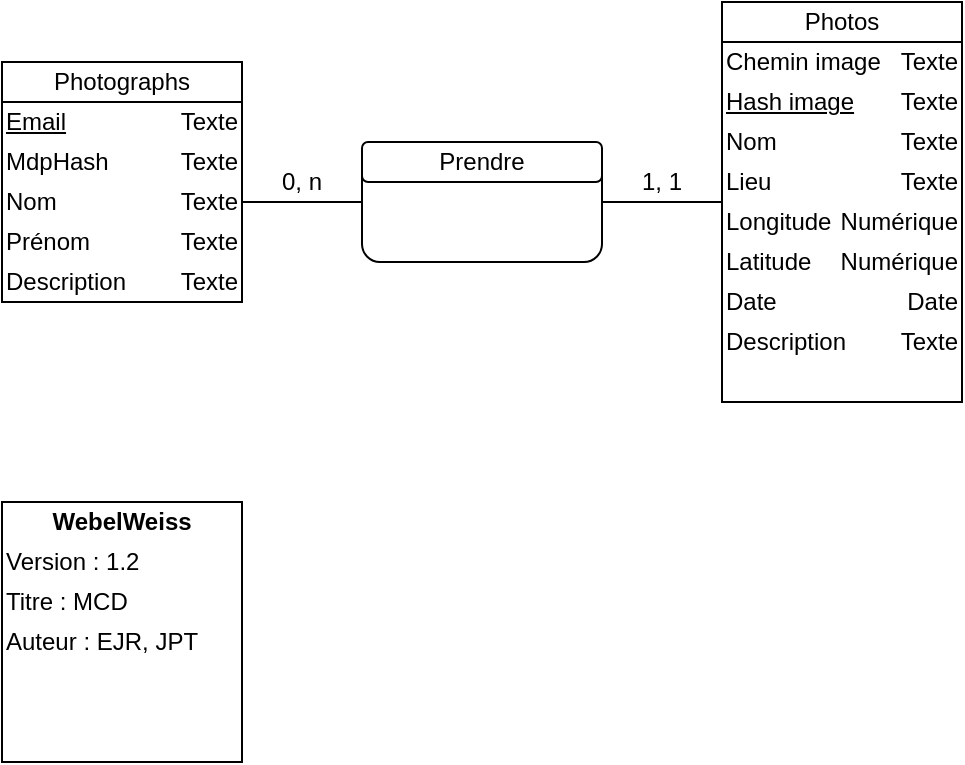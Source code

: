 <mxfile version="14.6.5" type="device"><diagram id="pc-O46RW2Ofjf9m6MgSQ" name="Page-1"><mxGraphModel dx="825" dy="482" grid="1" gridSize="10" guides="1" tooltips="1" connect="1" arrows="1" fold="1" page="1" pageScale="1" pageWidth="1169" pageHeight="827" background="none" math="0" shadow="0"><root><mxCell id="0"/><mxCell id="1" parent="0"/><mxCell id="c2TFCg1VxHiB2nRwTz7u-43" value="" style="group;container=1;" parent="1" vertex="1" connectable="0"><mxGeometry x="120" y="100" width="120" height="120" as="geometry"/></mxCell><mxCell id="c2TFCg1VxHiB2nRwTz7u-1" value="" style="rounded=0;whiteSpace=wrap;html=1;" parent="c2TFCg1VxHiB2nRwTz7u-43" vertex="1"><mxGeometry y="20" width="120" height="100" as="geometry"/></mxCell><mxCell id="c2TFCg1VxHiB2nRwTz7u-2" value="" style="rounded=0;whiteSpace=wrap;html=1;" parent="c2TFCg1VxHiB2nRwTz7u-43" vertex="1"><mxGeometry width="120" height="20" as="geometry"/></mxCell><mxCell id="c2TFCg1VxHiB2nRwTz7u-3" value="Photographs" style="text;html=1;strokeColor=none;fillColor=none;align=center;verticalAlign=middle;whiteSpace=wrap;rounded=0;" parent="c2TFCg1VxHiB2nRwTz7u-43" vertex="1"><mxGeometry width="120" height="20" as="geometry"/></mxCell><mxCell id="c2TFCg1VxHiB2nRwTz7u-13" value="&lt;u&gt;Email&lt;/u&gt;" style="text;html=1;strokeColor=none;fillColor=none;align=left;verticalAlign=middle;whiteSpace=wrap;rounded=0;" parent="c2TFCg1VxHiB2nRwTz7u-43" vertex="1"><mxGeometry y="20" width="60" height="20" as="geometry"/></mxCell><mxCell id="c2TFCg1VxHiB2nRwTz7u-14" value="Texte" style="text;html=1;strokeColor=none;fillColor=none;align=right;verticalAlign=middle;whiteSpace=wrap;rounded=0;" parent="c2TFCg1VxHiB2nRwTz7u-43" vertex="1"><mxGeometry x="60" y="20" width="60" height="20" as="geometry"/></mxCell><mxCell id="c2TFCg1VxHiB2nRwTz7u-15" value="Nom" style="text;html=1;strokeColor=none;fillColor=none;align=left;verticalAlign=middle;whiteSpace=wrap;rounded=0;" parent="c2TFCg1VxHiB2nRwTz7u-43" vertex="1"><mxGeometry y="60" width="60" height="20" as="geometry"/></mxCell><mxCell id="c2TFCg1VxHiB2nRwTz7u-16" value="Texte" style="text;html=1;strokeColor=none;fillColor=none;align=right;verticalAlign=middle;whiteSpace=wrap;rounded=0;" parent="c2TFCg1VxHiB2nRwTz7u-43" vertex="1"><mxGeometry x="60" y="60" width="60" height="20" as="geometry"/></mxCell><mxCell id="c2TFCg1VxHiB2nRwTz7u-17" value="Prénom" style="text;html=1;strokeColor=none;fillColor=none;align=left;verticalAlign=middle;whiteSpace=wrap;rounded=0;" parent="c2TFCg1VxHiB2nRwTz7u-43" vertex="1"><mxGeometry y="80" width="60" height="20" as="geometry"/></mxCell><mxCell id="c2TFCg1VxHiB2nRwTz7u-30" value="Description" style="text;html=1;strokeColor=none;fillColor=none;align=left;verticalAlign=middle;whiteSpace=wrap;rounded=0;" parent="c2TFCg1VxHiB2nRwTz7u-43" vertex="1"><mxGeometry y="100" width="60" height="20" as="geometry"/></mxCell><mxCell id="c2TFCg1VxHiB2nRwTz7u-31" value="Texte" style="text;html=1;strokeColor=none;fillColor=none;align=right;verticalAlign=middle;whiteSpace=wrap;rounded=0;" parent="c2TFCg1VxHiB2nRwTz7u-43" vertex="1"><mxGeometry x="60" y="100" width="60" height="20" as="geometry"/></mxCell><mxCell id="c2TFCg1VxHiB2nRwTz7u-18" value="Texte" style="text;html=1;strokeColor=none;fillColor=none;align=right;verticalAlign=middle;whiteSpace=wrap;rounded=0;" parent="c2TFCg1VxHiB2nRwTz7u-43" vertex="1"><mxGeometry x="60" y="80" width="60" height="20" as="geometry"/></mxCell><mxCell id="hCiG_56wxxBsMZYy110_-1" value="Texte" style="text;html=1;strokeColor=none;fillColor=none;align=right;verticalAlign=middle;whiteSpace=wrap;rounded=0;" parent="c2TFCg1VxHiB2nRwTz7u-43" vertex="1"><mxGeometry x="80" y="40" width="40" height="20" as="geometry"/></mxCell><mxCell id="hCiG_56wxxBsMZYy110_-2" value="MdpHash" style="text;html=1;strokeColor=none;fillColor=none;align=left;verticalAlign=middle;whiteSpace=wrap;rounded=0;" parent="c2TFCg1VxHiB2nRwTz7u-43" vertex="1"><mxGeometry y="40" width="40" height="20" as="geometry"/></mxCell><mxCell id="c2TFCg1VxHiB2nRwTz7u-57" value="" style="endArrow=none;html=1;exitX=1;exitY=0.5;exitDx=0;exitDy=0;entryX=0;entryY=0.5;entryDx=0;entryDy=0;" parent="1" source="c2TFCg1VxHiB2nRwTz7u-1" target="c2TFCg1VxHiB2nRwTz7u-45" edge="1"><mxGeometry width="50" height="50" relative="1" as="geometry"><mxPoint x="300" y="170" as="sourcePoint"/><mxPoint x="450" y="210" as="targetPoint"/></mxGeometry></mxCell><mxCell id="c2TFCg1VxHiB2nRwTz7u-59" value="" style="rounded=1;whiteSpace=wrap;html=1;align=left;" parent="1" vertex="1"><mxGeometry x="300" y="140" width="120" height="60" as="geometry"/></mxCell><mxCell id="c2TFCg1VxHiB2nRwTz7u-60" value="" style="rounded=1;whiteSpace=wrap;html=1;align=left;" parent="1" vertex="1"><mxGeometry x="300" y="140" width="120" height="20" as="geometry"/></mxCell><mxCell id="c2TFCg1VxHiB2nRwTz7u-61" value="Prendre" style="text;html=1;strokeColor=none;fillColor=none;align=center;verticalAlign=middle;whiteSpace=wrap;rounded=0;" parent="1" vertex="1"><mxGeometry x="300" y="140" width="120" height="20" as="geometry"/></mxCell><mxCell id="xMgsaXhL_qjH2Jj9hOhR-1" value="1, 1" style="text;html=1;strokeColor=none;fillColor=none;align=center;verticalAlign=middle;whiteSpace=wrap;rounded=0;" parent="1" vertex="1"><mxGeometry x="430" y="150" width="40" height="20" as="geometry"/></mxCell><mxCell id="xMgsaXhL_qjH2Jj9hOhR-3" value="0, n" style="text;html=1;strokeColor=none;fillColor=none;align=center;verticalAlign=middle;whiteSpace=wrap;rounded=0;" parent="1" vertex="1"><mxGeometry x="250" y="150" width="40" height="20" as="geometry"/></mxCell><mxCell id="xMgsaXhL_qjH2Jj9hOhR-8" value="" style="rounded=0;whiteSpace=wrap;html=1;" parent="1" vertex="1"><mxGeometry x="120" y="320" width="120" height="130" as="geometry"/></mxCell><mxCell id="xMgsaXhL_qjH2Jj9hOhR-9" value="&lt;b&gt;WebelWeiss&lt;/b&gt;" style="text;html=1;strokeColor=none;fillColor=none;align=center;verticalAlign=middle;whiteSpace=wrap;rounded=0;" parent="1" vertex="1"><mxGeometry x="120" y="320" width="120" height="20" as="geometry"/></mxCell><mxCell id="xMgsaXhL_qjH2Jj9hOhR-10" value="Version : 1.2" style="text;html=1;strokeColor=none;fillColor=none;align=left;verticalAlign=middle;whiteSpace=wrap;rounded=0;" parent="1" vertex="1"><mxGeometry x="120" y="340" width="120" height="20" as="geometry"/></mxCell><mxCell id="xMgsaXhL_qjH2Jj9hOhR-11" value="Titre : MCD" style="text;html=1;strokeColor=none;fillColor=none;align=left;verticalAlign=middle;whiteSpace=wrap;rounded=0;" parent="1" vertex="1"><mxGeometry x="120" y="360" width="120" height="20" as="geometry"/></mxCell><mxCell id="xMgsaXhL_qjH2Jj9hOhR-12" value="Auteur : EJR, JPT" style="text;html=1;strokeColor=none;fillColor=none;align=left;verticalAlign=middle;whiteSpace=wrap;rounded=0;" parent="1" vertex="1"><mxGeometry x="120" y="380" width="120" height="20" as="geometry"/></mxCell><mxCell id="GW6BneKkPbpZlFrrWTGp-1" value="" style="group" parent="1" vertex="1" connectable="0"><mxGeometry x="480" y="80" width="120" height="220" as="geometry"/></mxCell><mxCell id="c2TFCg1VxHiB2nRwTz7u-44" value="" style="group;container=1;" parent="GW6BneKkPbpZlFrrWTGp-1" vertex="1" connectable="0"><mxGeometry width="120" height="220" as="geometry"/></mxCell><mxCell id="c2TFCg1VxHiB2nRwTz7u-45" value="" style="rounded=0;whiteSpace=wrap;html=1;" parent="c2TFCg1VxHiB2nRwTz7u-44" vertex="1"><mxGeometry y="-10" width="120" height="200" as="geometry"/></mxCell><mxCell id="c2TFCg1VxHiB2nRwTz7u-46" value="" style="rounded=0;whiteSpace=wrap;html=1;" parent="c2TFCg1VxHiB2nRwTz7u-44" vertex="1"><mxGeometry y="-10" width="120" height="20" as="geometry"/></mxCell><mxCell id="xMgsaXhL_qjH2Jj9hOhR-5" value="Numérique" style="text;html=1;strokeColor=none;fillColor=none;align=right;verticalAlign=middle;whiteSpace=wrap;rounded=0;" parent="c2TFCg1VxHiB2nRwTz7u-44" vertex="1"><mxGeometry x="60" y="110" width="60" height="20" as="geometry"/></mxCell><mxCell id="xMgsaXhL_qjH2Jj9hOhR-7" value="Numérique" style="text;html=1;strokeColor=none;fillColor=none;align=right;verticalAlign=middle;whiteSpace=wrap;rounded=0;" parent="c2TFCg1VxHiB2nRwTz7u-44" vertex="1"><mxGeometry x="60" y="90" width="60" height="20" as="geometry"/></mxCell><mxCell id="xMgsaXhL_qjH2Jj9hOhR-6" value="Longitude" style="text;html=1;strokeColor=none;fillColor=none;align=left;verticalAlign=middle;whiteSpace=wrap;rounded=0;" parent="c2TFCg1VxHiB2nRwTz7u-44" vertex="1"><mxGeometry y="90" width="60" height="20" as="geometry"/></mxCell><mxCell id="xMgsaXhL_qjH2Jj9hOhR-4" value="Latitude" style="text;html=1;strokeColor=none;fillColor=none;align=left;verticalAlign=middle;whiteSpace=wrap;rounded=0;" parent="c2TFCg1VxHiB2nRwTz7u-44" vertex="1"><mxGeometry y="110" width="60" height="20" as="geometry"/></mxCell><mxCell id="c2TFCg1VxHiB2nRwTz7u-50" value="Lieu" style="text;html=1;strokeColor=none;fillColor=none;align=left;verticalAlign=middle;whiteSpace=wrap;rounded=0;" parent="c2TFCg1VxHiB2nRwTz7u-44" vertex="1"><mxGeometry y="70" width="60" height="20" as="geometry"/></mxCell><mxCell id="c2TFCg1VxHiB2nRwTz7u-51" value="Texte" style="text;html=1;strokeColor=none;fillColor=none;align=right;verticalAlign=middle;whiteSpace=wrap;rounded=0;" parent="c2TFCg1VxHiB2nRwTz7u-44" vertex="1"><mxGeometry x="60" y="70" width="60" height="20" as="geometry"/></mxCell><mxCell id="c2TFCg1VxHiB2nRwTz7u-49" value="Texte" style="text;html=1;strokeColor=none;fillColor=none;align=right;verticalAlign=middle;whiteSpace=wrap;rounded=0;" parent="c2TFCg1VxHiB2nRwTz7u-44" vertex="1"><mxGeometry x="60" y="50" width="60" height="20" as="geometry"/></mxCell><mxCell id="c2TFCg1VxHiB2nRwTz7u-48" value="Nom" style="text;html=1;strokeColor=none;fillColor=none;align=left;verticalAlign=middle;whiteSpace=wrap;rounded=0;" parent="c2TFCg1VxHiB2nRwTz7u-44" vertex="1"><mxGeometry y="50" width="60" height="20" as="geometry"/></mxCell><mxCell id="c2TFCg1VxHiB2nRwTz7u-62" value="&lt;u&gt;Hash image&lt;/u&gt;" style="text;html=1;strokeColor=none;fillColor=none;align=left;verticalAlign=middle;whiteSpace=wrap;rounded=0;" parent="c2TFCg1VxHiB2nRwTz7u-44" vertex="1"><mxGeometry y="30" width="80" height="20" as="geometry"/></mxCell><mxCell id="c2TFCg1VxHiB2nRwTz7u-64" value="Texte" style="text;html=1;strokeColor=none;fillColor=none;align=right;verticalAlign=middle;whiteSpace=wrap;rounded=0;" parent="c2TFCg1VxHiB2nRwTz7u-44" vertex="1"><mxGeometry x="60" y="30" width="60" height="20" as="geometry"/></mxCell><mxCell id="c2TFCg1VxHiB2nRwTz7u-53" value="Date" style="text;html=1;strokeColor=none;fillColor=none;align=right;verticalAlign=middle;whiteSpace=wrap;rounded=0;" parent="c2TFCg1VxHiB2nRwTz7u-44" vertex="1"><mxGeometry x="60" y="130" width="60" height="20" as="geometry"/></mxCell><mxCell id="c2TFCg1VxHiB2nRwTz7u-52" value="Date" style="text;html=1;strokeColor=none;fillColor=none;align=left;verticalAlign=middle;whiteSpace=wrap;rounded=0;" parent="c2TFCg1VxHiB2nRwTz7u-44" vertex="1"><mxGeometry y="130" width="60" height="20" as="geometry"/></mxCell><mxCell id="c2TFCg1VxHiB2nRwTz7u-54" value="Description" style="text;html=1;strokeColor=none;fillColor=none;align=left;verticalAlign=middle;whiteSpace=wrap;rounded=0;" parent="c2TFCg1VxHiB2nRwTz7u-44" vertex="1"><mxGeometry y="150" width="60" height="20" as="geometry"/></mxCell><mxCell id="c2TFCg1VxHiB2nRwTz7u-55" value="Texte" style="text;html=1;strokeColor=none;fillColor=none;align=right;verticalAlign=middle;whiteSpace=wrap;rounded=0;" parent="c2TFCg1VxHiB2nRwTz7u-44" vertex="1"><mxGeometry x="60" y="150" width="60" height="20" as="geometry"/></mxCell><mxCell id="GW6BneKkPbpZlFrrWTGp-6" value="Chemin image" style="text;html=1;strokeColor=none;fillColor=none;align=left;verticalAlign=middle;whiteSpace=wrap;rounded=0;" parent="c2TFCg1VxHiB2nRwTz7u-44" vertex="1"><mxGeometry y="10" width="90" height="20" as="geometry"/></mxCell><mxCell id="GW6BneKkPbpZlFrrWTGp-7" value="Texte" style="text;html=1;strokeColor=none;fillColor=none;align=right;verticalAlign=middle;whiteSpace=wrap;rounded=0;" parent="c2TFCg1VxHiB2nRwTz7u-44" vertex="1"><mxGeometry x="60" y="10" width="60" height="20" as="geometry"/></mxCell><mxCell id="c2TFCg1VxHiB2nRwTz7u-47" value="Photos" style="text;html=1;strokeColor=none;fillColor=none;align=center;verticalAlign=middle;whiteSpace=wrap;rounded=0;" parent="1" vertex="1"><mxGeometry x="480" y="70" width="120" height="20" as="geometry"/></mxCell></root></mxGraphModel></diagram></mxfile>